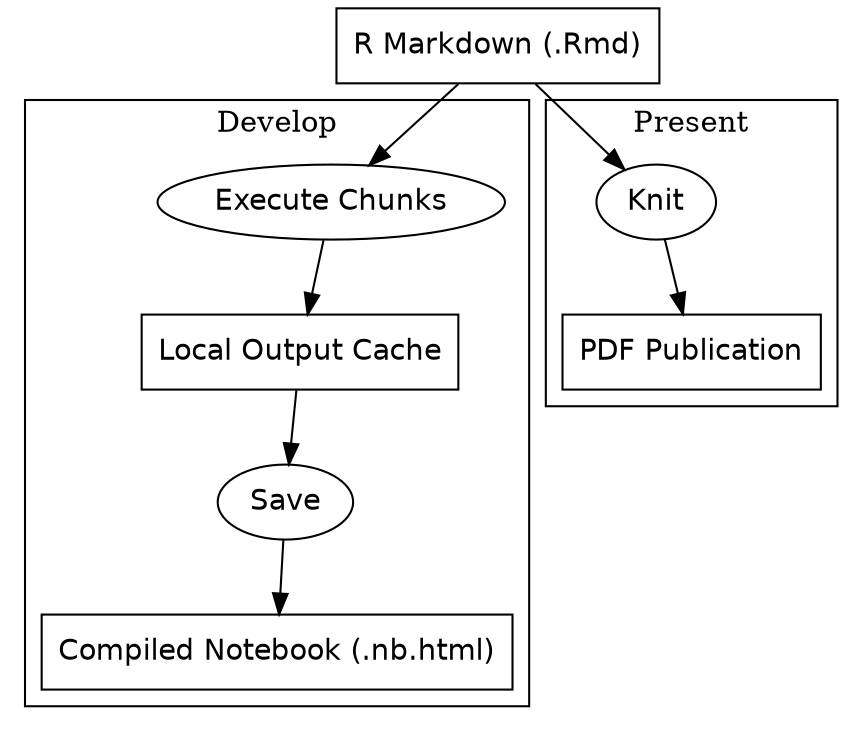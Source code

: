 
digraph notebookio {
  node [shape="box", fontname="Helvetica", fillcolor=lightgrey];
  doc [label="R Markdown (.Rmd)"];
  cache [label="Local Output Cache"];
  nb [label="Compiled Notebook (.nb.html)"];
  pdf [label="PDF Publication"]
  save [label="Save", shape="ellipse"]
  execute [label="Execute Chunks", shape="ellipse"]
  knit [label="Knit", shape="ellipse"]
  subgraph cluster1 {
    execute;
    cache;
    save;
    nb;
    label="Develop";
  }
  subgraph cluster2 {
    knit;
    pdf;
    label="Present";
  }
  doc -> execute;
  doc -> knit;
  knit -> pdf;
  cache -> save;
  save -> nb;
  execute -> cache;
}